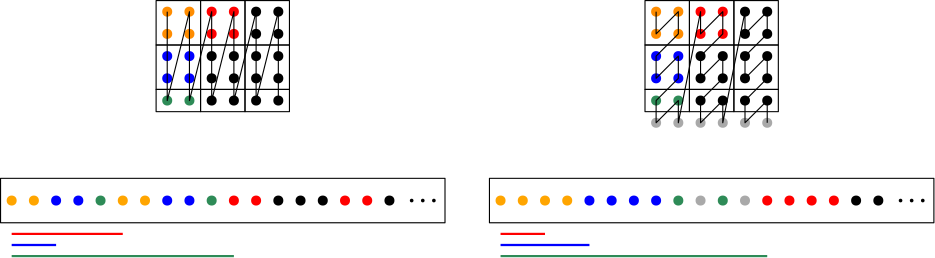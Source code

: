 <?xml version="1.0"?>
<!DOCTYPE ipe SYSTEM "ipe.dtd">
<ipe version="70206" creator="Ipe 7.2.11">
<info created="D:20191119102029" modified="D:20191119113331"/>
<ipestyle name="basic">
<symbol name="arrow/arc(spx)">
<path stroke="sym-stroke" fill="sym-stroke" pen="sym-pen">
0 0 m
-1 0.333 l
-1 -0.333 l
h
</path>
</symbol>
<symbol name="arrow/farc(spx)">
<path stroke="sym-stroke" fill="white" pen="sym-pen">
0 0 m
-1 0.333 l
-1 -0.333 l
h
</path>
</symbol>
<symbol name="arrow/ptarc(spx)">
<path stroke="sym-stroke" fill="sym-stroke" pen="sym-pen">
0 0 m
-1 0.333 l
-0.8 0 l
-1 -0.333 l
h
</path>
</symbol>
<symbol name="arrow/fptarc(spx)">
<path stroke="sym-stroke" fill="white" pen="sym-pen">
0 0 m
-1 0.333 l
-0.8 0 l
-1 -0.333 l
h
</path>
</symbol>
<symbol name="mark/circle(sx)" transformations="translations">
<path fill="sym-stroke">
0.6 0 0 0.6 0 0 e
0.4 0 0 0.4 0 0 e
</path>
</symbol>
<symbol name="mark/disk(sx)" transformations="translations">
<path fill="sym-stroke">
0.6 0 0 0.6 0 0 e
</path>
</symbol>
<symbol name="mark/fdisk(sfx)" transformations="translations">
<group>
<path fill="sym-fill">
0.5 0 0 0.5 0 0 e
</path>
<path fill="sym-stroke" fillrule="eofill">
0.6 0 0 0.6 0 0 e
0.4 0 0 0.4 0 0 e
</path>
</group>
</symbol>
<symbol name="mark/box(sx)" transformations="translations">
<path fill="sym-stroke" fillrule="eofill">
-0.6 -0.6 m
0.6 -0.6 l
0.6 0.6 l
-0.6 0.6 l
h
-0.4 -0.4 m
0.4 -0.4 l
0.4 0.4 l
-0.4 0.4 l
h
</path>
</symbol>
<symbol name="mark/square(sx)" transformations="translations">
<path fill="sym-stroke">
-0.6 -0.6 m
0.6 -0.6 l
0.6 0.6 l
-0.6 0.6 l
h
</path>
</symbol>
<symbol name="mark/fsquare(sfx)" transformations="translations">
<group>
<path fill="sym-fill">
-0.5 -0.5 m
0.5 -0.5 l
0.5 0.5 l
-0.5 0.5 l
h
</path>
<path fill="sym-stroke" fillrule="eofill">
-0.6 -0.6 m
0.6 -0.6 l
0.6 0.6 l
-0.6 0.6 l
h
-0.4 -0.4 m
0.4 -0.4 l
0.4 0.4 l
-0.4 0.4 l
h
</path>
</group>
</symbol>
<symbol name="mark/cross(sx)" transformations="translations">
<group>
<path fill="sym-stroke">
-0.43 -0.57 m
0.57 0.43 l
0.43 0.57 l
-0.57 -0.43 l
h
</path>
<path fill="sym-stroke">
-0.43 0.57 m
0.57 -0.43 l
0.43 -0.57 l
-0.57 0.43 l
h
</path>
</group>
</symbol>
<symbol name="arrow/fnormal(spx)">
<path stroke="sym-stroke" fill="white" pen="sym-pen">
0 0 m
-1 0.333 l
-1 -0.333 l
h
</path>
</symbol>
<symbol name="arrow/pointed(spx)">
<path stroke="sym-stroke" fill="sym-stroke" pen="sym-pen">
0 0 m
-1 0.333 l
-0.8 0 l
-1 -0.333 l
h
</path>
</symbol>
<symbol name="arrow/fpointed(spx)">
<path stroke="sym-stroke" fill="white" pen="sym-pen">
0 0 m
-1 0.333 l
-0.8 0 l
-1 -0.333 l
h
</path>
</symbol>
<symbol name="arrow/linear(spx)">
<path stroke="sym-stroke" pen="sym-pen">
-1 0.333 m
0 0 l
-1 -0.333 l
</path>
</symbol>
<symbol name="arrow/fdouble(spx)">
<path stroke="sym-stroke" fill="white" pen="sym-pen">
0 0 m
-1 0.333 l
-1 -0.333 l
h
-1 0 m
-2 0.333 l
-2 -0.333 l
h
</path>
</symbol>
<symbol name="arrow/double(spx)">
<path stroke="sym-stroke" fill="sym-stroke" pen="sym-pen">
0 0 m
-1 0.333 l
-1 -0.333 l
h
-1 0 m
-2 0.333 l
-2 -0.333 l
h
</path>
</symbol>
<pen name="heavier" value="0.8"/>
<pen name="fat" value="1.2"/>
<pen name="ultrafat" value="2"/>
<symbolsize name="large" value="5"/>
<symbolsize name="small" value="2"/>
<symbolsize name="tiny" value="1.1"/>
<arrowsize name="large" value="10"/>
<arrowsize name="small" value="5"/>
<arrowsize name="tiny" value="3"/>
<color name="red" value="1 0 0"/>
<color name="green" value="0 1 0"/>
<color name="blue" value="0 0 1"/>
<color name="yellow" value="1 1 0"/>
<color name="orange" value="1 0.647 0"/>
<color name="gold" value="1 0.843 0"/>
<color name="purple" value="0.627 0.125 0.941"/>
<color name="gray" value="0.745"/>
<color name="brown" value="0.647 0.165 0.165"/>
<color name="navy" value="0 0 0.502"/>
<color name="pink" value="1 0.753 0.796"/>
<color name="seagreen" value="0.18 0.545 0.341"/>
<color name="turquoise" value="0.251 0.878 0.816"/>
<color name="violet" value="0.933 0.51 0.933"/>
<color name="darkblue" value="0 0 0.545"/>
<color name="darkcyan" value="0 0.545 0.545"/>
<color name="darkgray" value="0.663"/>
<color name="darkgreen" value="0 0.392 0"/>
<color name="darkmagenta" value="0.545 0 0.545"/>
<color name="darkorange" value="1 0.549 0"/>
<color name="darkred" value="0.545 0 0"/>
<color name="lightblue" value="0.678 0.847 0.902"/>
<color name="lightcyan" value="0.878 1 1"/>
<color name="lightgray" value="0.827"/>
<color name="lightgreen" value="0.565 0.933 0.565"/>
<color name="lightyellow" value="1 1 0.878"/>
<dashstyle name="dashed" value="[4] 0"/>
<dashstyle name="dotted" value="[1 3] 0"/>
<dashstyle name="dash dotted" value="[4 2 1 2] 0"/>
<dashstyle name="dash dot dotted" value="[4 2 1 2 1 2] 0"/>
<textsize name="large" value="\large"/>
<textsize name="Large" value="\Large"/>
<textsize name="LARGE" value="\LARGE"/>
<textsize name="huge" value="\huge"/>
<textsize name="Huge" value="\Huge"/>
<textsize name="small" value="\small"/>
<textsize name="footnote" value="\footnotesize"/>
<textsize name="tiny" value="\tiny"/>
<textstyle name="center" begin="\begin{center}" end="\end{center}"/>
<textstyle name="itemize" begin="\begin{itemize}" end="\end{itemize}"/>
<textstyle name="item" begin="\begin{itemize}\item{}" end="\end{itemize}"/>
<gridsize name="4 pts" value="4"/>
<gridsize name="8 pts (~3 mm)" value="8"/>
<gridsize name="16 pts (~6 mm)" value="16"/>
<gridsize name="32 pts (~12 mm)" value="32"/>
<gridsize name="10 pts (~3.5 mm)" value="10"/>
<gridsize name="20 pts (~7 mm)" value="20"/>
<gridsize name="14 pts (~5 mm)" value="14"/>
<gridsize name="28 pts (~10 mm)" value="28"/>
<gridsize name="56 pts (~20 mm)" value="56"/>
<anglesize name="90 deg" value="90"/>
<anglesize name="60 deg" value="60"/>
<anglesize name="45 deg" value="45"/>
<anglesize name="30 deg" value="30"/>
<anglesize name="22.5 deg" value="22.5"/>
<opacity name="10%" value="0.1"/>
<opacity name="30%" value="0.3"/>
<opacity name="50%" value="0.5"/>
<opacity name="75%" value="0.75"/>
<tiling name="falling" angle="-60" step="4" width="1"/>
<tiling name="rising" angle="30" step="4" width="1"/>
</ipestyle>
<page>
<layer name="alpha"/>
<view layers="alpha" active="alpha"/>
<path layer="alpha" matrix="1 0 0 1 36 12" stroke="black">
36 804 m
36 788 l
52 788 l
52 804 l
h
</path>
<path matrix="1 0 0 1 36 -4" stroke="black">
36 804 m
36 788 l
52 788 l
52 804 l
h
</path>
<path matrix="1 0 0 0.5 36 382" stroke="black">
36 804 m
36 788 l
52 788 l
52 804 l
h
</path>
<path matrix="1 0 0 1 52 12" stroke="black">
36 804 m
36 788 l
52 788 l
52 804 l
h
</path>
<path matrix="1 0 0 1 52 -4" stroke="black">
36 804 m
36 788 l
52 788 l
52 804 l
h
</path>
<path matrix="1 0 0 0.5 52 382" stroke="black">
36 804 m
36 788 l
52 788 l
52 804 l
h
</path>
<path matrix="1 0 0 1 68 12" stroke="black">
36 804 m
36 788 l
52 788 l
52 804 l
h
</path>
<path matrix="1 0 0 1 68 -4" stroke="black">
36 804 m
36 788 l
52 788 l
52 804 l
h
</path>
<path matrix="1 0 0 0.5 68 382" stroke="black">
36 804 m
36 788 l
52 788 l
52 804 l
h
</path>
<use matrix="1 0 0 1 52 76" name="mark/disk(sx)" pos="24 736" size="normal" stroke="darkorange"/>
<use matrix="1 0 0 1 52 68" name="mark/disk(sx)" pos="24 736" size="normal" stroke="darkorange"/>
<use matrix="1 0 0 1 52 60" name="mark/disk(sx)" pos="24 736" size="normal" stroke="blue"/>
<use matrix="1 0 0 1 52 52" name="mark/disk(sx)" pos="24 736" size="normal" stroke="blue"/>
<use matrix="1 0 0 1 52 44" name="mark/disk(sx)" pos="24 736" size="normal" stroke="seagreen"/>
<use matrix="1 0 0 1 60 76" name="mark/disk(sx)" pos="24 736" size="normal" stroke="darkorange"/>
<use matrix="1 0 0 1 60 68" name="mark/disk(sx)" pos="24 736" size="normal" stroke="darkorange"/>
<use matrix="1 0 0 1 60 60" name="mark/disk(sx)" pos="24 736" size="normal" stroke="blue"/>
<use matrix="1 0 0 1 60 52" name="mark/disk(sx)" pos="24 736" size="normal" stroke="blue"/>
<use matrix="1 0 0 1 60 44" name="mark/disk(sx)" pos="24 736" size="normal" stroke="seagreen"/>
<use matrix="1 0 0 1 68 76" name="mark/disk(sx)" pos="24 736" size="normal" stroke="red"/>
<use matrix="1 0 0 1 68 68" name="mark/disk(sx)" pos="24 736" size="normal" stroke="red"/>
<use matrix="1 0 0 1 68 60" name="mark/disk(sx)" pos="24 736" size="normal" stroke="black"/>
<use matrix="1 0 0 1 68 52" name="mark/disk(sx)" pos="24 736" size="normal" stroke="black"/>
<use matrix="1 0 0 1 68 44" name="mark/disk(sx)" pos="24 736" size="normal" stroke="black"/>
<use matrix="1 0 0 1 76 76" name="mark/disk(sx)" pos="24 736" size="normal" stroke="red"/>
<use matrix="1 0 0 1 76 68" name="mark/disk(sx)" pos="24 736" size="normal" stroke="red"/>
<use matrix="1 0 0 1 76 60" name="mark/disk(sx)" pos="24 736" size="normal" stroke="black"/>
<use matrix="1 0 0 1 76 52" name="mark/disk(sx)" pos="24 736" size="normal" stroke="black"/>
<use matrix="1 0 0 1 76 44" name="mark/disk(sx)" pos="24 736" size="normal" stroke="black"/>
<use matrix="1 0 0 1 84 76" name="mark/disk(sx)" pos="24 736" size="normal" stroke="black"/>
<use matrix="1 0 0 1 84 68" name="mark/disk(sx)" pos="24 736" size="normal" stroke="black"/>
<use matrix="1 0 0 1 84 60" name="mark/disk(sx)" pos="24 736" size="normal" stroke="black"/>
<use matrix="1 0 0 1 84 52" name="mark/disk(sx)" pos="24 736" size="normal" stroke="black"/>
<use matrix="1 0 0 1 84 44" name="mark/disk(sx)" pos="24 736" size="normal" stroke="black"/>
<use matrix="1 0 0 1 92 76" name="mark/disk(sx)" pos="24 736" size="normal" stroke="black"/>
<use matrix="1 0 0 1 92 68" name="mark/disk(sx)" pos="24 736" size="normal" stroke="black"/>
<use matrix="1 0 0 1 92 60" name="mark/disk(sx)" pos="24 736" size="normal" stroke="black"/>
<use matrix="1 0 0 1 92 52" name="mark/disk(sx)" pos="24 736" size="normal" stroke="black"/>
<use matrix="1 0 0 1 92 44" name="mark/disk(sx)" pos="24 736" size="normal" stroke="black"/>
<path stroke="black">
76 812 m
76 780 l
84 812 l
84 780 l
92 812 l
92 780 l
100 812 l
100 780 l
108 812 l
108 780 l
116 812 l
116 780 l
</path>
<use matrix="1 0 0 1 20 8" name="mark/disk(sx)" pos="24 736" size="normal" stroke="blue"/>
<use matrix="1 0 0 1 28 8" name="mark/disk(sx)" pos="24 736" size="normal" stroke="seagreen"/>
<use matrix="1 0 0 1 76 8" name="mark/disk(sx)" pos="24 736" size="normal" stroke="red"/>
<use matrix="1 0 0 1 84 8" name="mark/disk(sx)" pos="24 736" size="normal" stroke="red"/>
<use matrix="1 0 0 1 36 8" name="mark/disk(sx)" pos="24 736" size="normal" stroke="orange"/>
<use matrix="1 0 0 1 44 8" name="mark/disk(sx)" pos="24 736" size="normal" stroke="orange"/>
<use matrix="1 0 0 1 52 8" name="mark/disk(sx)" pos="24 736" size="normal" stroke="blue"/>
<use matrix="1 0 0 1 60 8" name="mark/disk(sx)" pos="24 736" size="normal" stroke="blue"/>
<use matrix="1 0 0 1 68 8" name="mark/disk(sx)" pos="24 736" size="normal" stroke="seagreen"/>
<use matrix="1 0 0 1 100 8" name="mark/disk(sx)" pos="24 736" size="normal" stroke="black"/>
<use matrix="1 0 0 1 108 8" name="mark/disk(sx)" pos="24 736" size="normal" stroke="black"/>
<use matrix="1 0 0 1 124 8" name="mark/disk(sx)" pos="24 736" size="normal" stroke="red"/>
<use matrix="1 0 0 1 -4 8" name="mark/disk(sx)" pos="24 736" size="normal" stroke="orange"/>
<use matrix="1 0 0 1 4 8" name="mark/disk(sx)" pos="24 736" size="normal" stroke="orange"/>
<use matrix="1 0 0 1 12 8" name="mark/disk(sx)" pos="24 736" size="normal" stroke="blue"/>
<use matrix="1 0 0 1 132 8" name="mark/disk(sx)" pos="24 736" size="normal" stroke="black"/>
<use matrix="1 0 0 1 140 8" name="mark/disk(sx)" pos="24 736" size="tiny" stroke="black"/>
<use matrix="1 0 0 1 144 8" name="mark/disk(sx)" pos="24 736" size="tiny" stroke="black"/>
<use matrix="1 0 0 1 148 8" name="mark/disk(sx)" pos="24 736" size="tiny" stroke="black"/>
<path matrix="1 0 0 1 212 12" stroke="black">
36 804 m
36 788 l
52 788 l
52 804 l
h
</path>
<path matrix="1 0 0 1 212 -4" stroke="black">
36 804 m
36 788 l
52 788 l
52 804 l
h
</path>
<path matrix="1 0 0 0.5 212 382" stroke="black">
36 804 m
36 788 l
52 788 l
52 804 l
h
</path>
<path matrix="1 0 0 1 228 12" stroke="black">
36 804 m
36 788 l
52 788 l
52 804 l
h
</path>
<path matrix="1 0 0 1 228 -4" stroke="black">
36 804 m
36 788 l
52 788 l
52 804 l
h
</path>
<path matrix="1 0 0 0.5 228 382" stroke="black">
36 804 m
36 788 l
52 788 l
52 804 l
h
</path>
<path matrix="1 0 0 1 244 12" stroke="black">
36 804 m
36 788 l
52 788 l
52 804 l
h
</path>
<path matrix="1 0 0 1 244 -4" stroke="black">
36 804 m
36 788 l
52 788 l
52 804 l
h
</path>
<path matrix="1 0 0 0.5 244 382" stroke="black">
36 804 m
36 788 l
52 788 l
52 804 l
h
</path>
<use matrix="1 0 0 1 228 76" name="mark/disk(sx)" pos="24 736" size="normal" stroke="darkorange"/>
<use matrix="1 0 0 1 228 68" name="mark/disk(sx)" pos="24 736" size="normal" stroke="darkorange"/>
<use matrix="1 0 0 1 228 60" name="mark/disk(sx)" pos="24 736" size="normal" stroke="blue"/>
<use matrix="1 0 0 1 228 52" name="mark/disk(sx)" pos="24 736" size="normal" stroke="blue"/>
<use matrix="1 0 0 1 228 44" name="mark/disk(sx)" pos="24 736" size="normal" stroke="seagreen"/>
<use matrix="1 0 0 1 236 76" name="mark/disk(sx)" pos="24 736" size="normal" stroke="darkorange"/>
<use matrix="1 0 0 1 236 68" name="mark/disk(sx)" pos="24 736" size="normal" stroke="darkorange"/>
<use matrix="1 0 0 1 236 60" name="mark/disk(sx)" pos="24 736" size="normal" stroke="blue"/>
<use matrix="1 0 0 1 236 52" name="mark/disk(sx)" pos="24 736" size="normal" stroke="blue"/>
<use matrix="1 0 0 1 236 44" name="mark/disk(sx)" pos="24 736" size="normal" stroke="seagreen"/>
<use matrix="1 0 0 1 244 76" name="mark/disk(sx)" pos="24 736" size="normal" stroke="red"/>
<use matrix="1 0 0 1 244 68" name="mark/disk(sx)" pos="24 736" size="normal" stroke="red"/>
<use matrix="1 0 0 1 244 60" name="mark/disk(sx)" pos="24 736" size="normal" stroke="black"/>
<use matrix="1 0 0 1 244 52" name="mark/disk(sx)" pos="24 736" size="normal" stroke="black"/>
<use matrix="1 0 0 1 244 44" name="mark/disk(sx)" pos="24 736" size="normal" stroke="black"/>
<use matrix="1 0 0 1 252 76" name="mark/disk(sx)" pos="24 736" size="normal" stroke="red"/>
<use matrix="1 0 0 1 252 68" name="mark/disk(sx)" pos="24 736" size="normal" stroke="red"/>
<use matrix="1 0 0 1 252 60" name="mark/disk(sx)" pos="24 736" size="normal" stroke="black"/>
<use matrix="1 0 0 1 252 52" name="mark/disk(sx)" pos="24 736" size="normal" stroke="black"/>
<use matrix="1 0 0 1 252 44" name="mark/disk(sx)" pos="24 736" size="normal" stroke="black"/>
<use matrix="1 0 0 1 260 76" name="mark/disk(sx)" pos="24 736" size="normal" stroke="black"/>
<use matrix="1 0 0 1 260 68" name="mark/disk(sx)" pos="24 736" size="normal" stroke="black"/>
<use matrix="1 0 0 1 260 60" name="mark/disk(sx)" pos="24 736" size="normal" stroke="black"/>
<use matrix="1 0 0 1 260 52" name="mark/disk(sx)" pos="24 736" size="normal" stroke="black"/>
<use matrix="1 0 0 1 260 44" name="mark/disk(sx)" pos="24 736" size="normal" stroke="black"/>
<use matrix="1 0 0 1 268 76" name="mark/disk(sx)" pos="24 736" size="normal" stroke="black"/>
<use matrix="1 0 0 1 268 68" name="mark/disk(sx)" pos="24 736" size="normal" stroke="black"/>
<use matrix="1 0 0 1 268 60" name="mark/disk(sx)" pos="24 736" size="normal" stroke="black"/>
<use matrix="1 0 0 1 268 52" name="mark/disk(sx)" pos="24 736" size="normal" stroke="black"/>
<use matrix="1 0 0 1 268 44" name="mark/disk(sx)" pos="24 736" size="normal" stroke="black"/>
<use matrix="1 0 0 1 228 36" name="mark/disk(sx)" pos="24 736" size="normal" stroke="darkgray"/>
<use matrix="1 0 0 1 236 36" name="mark/disk(sx)" pos="24 736" size="normal" stroke="darkgray"/>
<use matrix="1 0 0 1 244 36" name="mark/disk(sx)" pos="24 736" size="normal" stroke="darkgray"/>
<use matrix="1 0 0 1 252 36" name="mark/disk(sx)" pos="24 736" size="normal" stroke="darkgray"/>
<use matrix="1 0 0 1 260 36" name="mark/disk(sx)" pos="24 736" size="normal" stroke="darkgray"/>
<use matrix="1 0 0 1 268 36" name="mark/disk(sx)" pos="24 736" size="normal" stroke="darkgray"/>
<use matrix="1 0 0 1 196 8" name="mark/disk(sx)" pos="24 736" size="normal" stroke="orange"/>
<use matrix="1 0 0 1 204 8" name="mark/disk(sx)" pos="24 736" size="normal" stroke="blue"/>
<use matrix="1 0 0 1 212 8" name="mark/disk(sx)" pos="24 736" size="normal" stroke="blue"/>
<use matrix="1 0 0 1 220 8" name="mark/disk(sx)" pos="24 736" size="normal" stroke="blue"/>
<use matrix="1 0 0 1 228 8" name="mark/disk(sx)" pos="24 736" size="normal" stroke="blue"/>
<use matrix="1 0 0 1 236 8" name="mark/disk(sx)" pos="24 736" size="normal" stroke="seagreen"/>
<use matrix="1 0 0 1 244 8" name="mark/disk(sx)" pos="24 736" size="normal" stroke="darkgray"/>
<use matrix="1 0 0 1 252 8" name="mark/disk(sx)" pos="24 736" size="normal" stroke="seagreen"/>
<use matrix="1 0 0 1 260 8" name="mark/disk(sx)" pos="24 736" size="normal" stroke="darkgray"/>
<use matrix="1 0 0 1 268 8" name="mark/disk(sx)" pos="24 736" size="normal" stroke="red"/>
<use matrix="1 0 0 1 276 8" name="mark/disk(sx)" pos="24 736" size="normal" stroke="red"/>
<use matrix="1 0 0 1 284 8" name="mark/disk(sx)" pos="24 736" size="normal" stroke="red"/>
<use matrix="1 0 0 1 172 8" name="mark/disk(sx)" pos="24 736" size="normal" stroke="orange"/>
<use matrix="1 0 0 1 180 8" name="mark/disk(sx)" pos="24 736" size="normal" stroke="orange"/>
<use matrix="1 0 0 1 188 8" name="mark/disk(sx)" pos="24 736" size="normal" stroke="orange"/>
<use matrix="1 0 0 1 292 8" name="mark/disk(sx)" pos="24 736" size="normal" stroke="red"/>
<path stroke="black">
252 812 m
252 804 l
260 812 l
260 804 l
252 796 l
252 788 l
260 796 l
260 788 l
252 780 l
252 772 l
260 780 l
260 772 l
268 812 l
268 804 l
276 812 l
276 804 l
268 796 l
268 788 l
276 796 l
276 788 l
268 780 l
268 772 l
276 780 l
276 772 l
284 812 l
284 804 l
292 812 l
292 804 l
284 796 l
284 788 l
292 796 l
292 788 l
284 780 l
284 772 l
292 780 l
292 772 l
</path>
<use matrix="1 0 0 1 116 8" name="mark/disk(sx)" pos="24 736" size="normal" stroke="red"/>
<use matrix="1 0 0 1 92 8" name="mark/disk(sx)" pos="24 736" size="normal" stroke="black"/>
<use matrix="1 0 0 1 300 8" name="mark/disk(sx)" pos="24 736" size="normal" stroke="black"/>
<use matrix="1 0 0 1 308 8" name="mark/disk(sx)" pos="24 736" size="normal" stroke="black"/>
<use matrix="1 0 0 1 316 8" name="mark/disk(sx)" pos="24 736" size="tiny" stroke="black"/>
<use matrix="1 0 0 1 320 8" name="mark/disk(sx)" pos="24 736" size="tiny" stroke="black"/>
<use matrix="1 0 0 1 324 8" name="mark/disk(sx)" pos="24 736" size="tiny" stroke="black"/>
<path matrix="0.952381 0 0 0.142857 0.761905 633.143" stroke="black">
16 832 m
16 720 l
184 720 l
184 832 l
h
</path>
<path matrix="0.952381 0 0 0.142857 16.7619 633.143" stroke="black">
184 832 m
184 720 l
352 720 l
352 832 l
h
</path>
<path matrix="1 0 0 1 0 16" stroke="red" pen="heavier">
20 716 m
60 716 l
</path>
<path matrix="0.25 0 0 1 191 16" stroke="red" pen="heavier">
20 716 m
84 716 l
</path>
<path matrix="1 0 0 1 0 16" stroke="blue" pen="heavier">
20 712 m
36 712 l
</path>
<path matrix="1 0 0 1 0 16" stroke="blue" pen="heavier">
196 712 m
228 712 l
</path>
<path matrix="1 0 0 1 0 16" stroke="seagreen" pen="heavier">
20 708 m
100 708 l
</path>
<path matrix="0.75 0 0 1 49 16" stroke="seagreen" pen="heavier">
196 708 m
324 708 l
</path>
</page>
</ipe>
